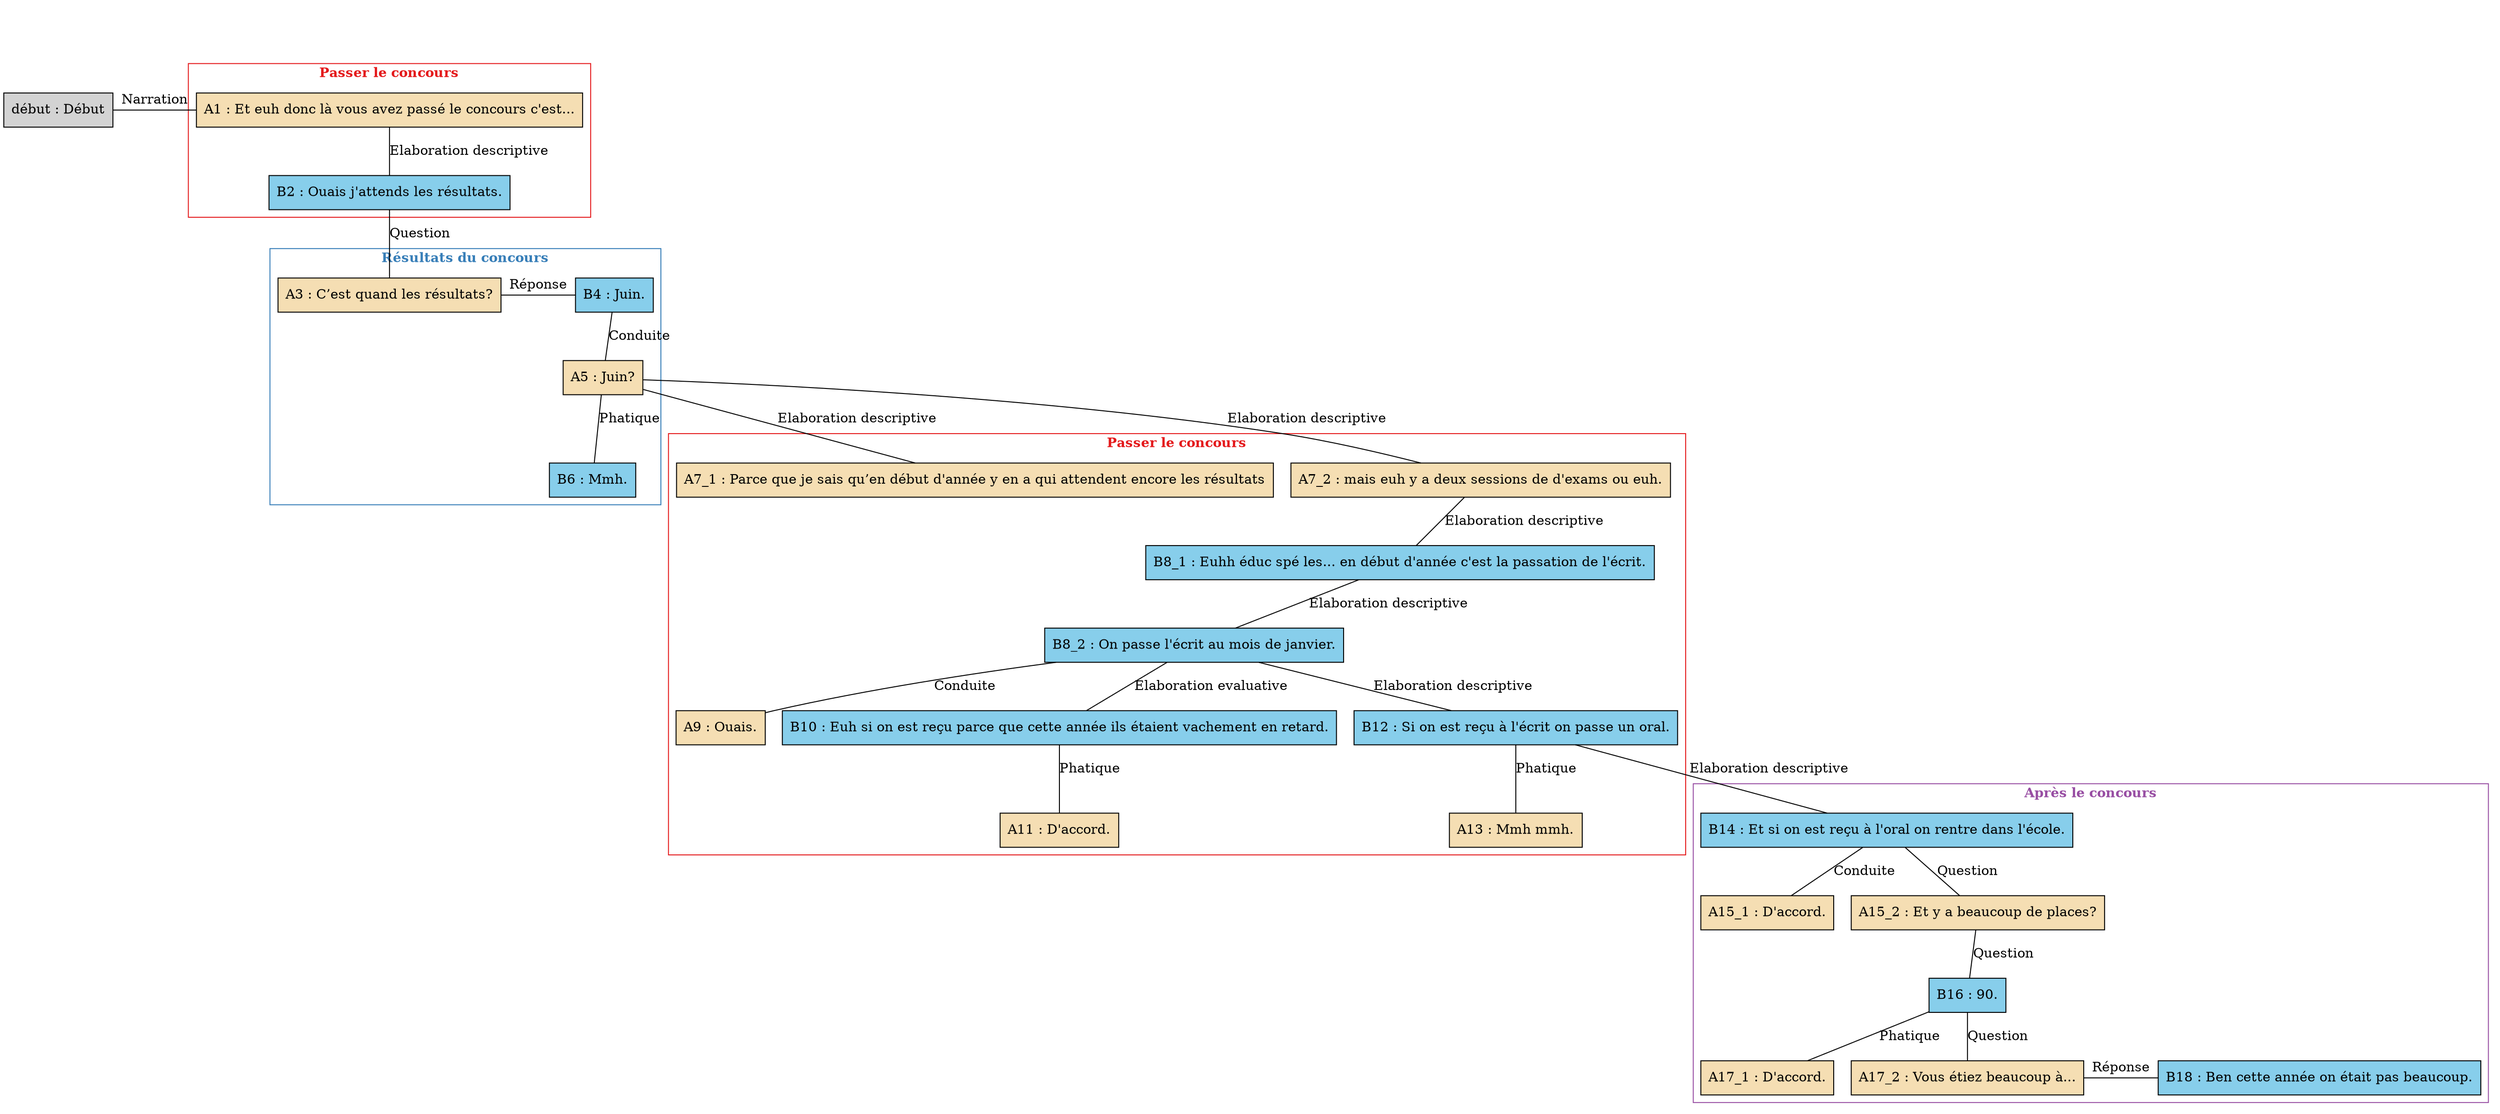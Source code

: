 digraph A03 {
	node [shape=box style=filled]
	newrank=true
	zero [style=invis]
	"début" [label="début : Début"]
	A1 [label="A1 : Et euh donc là vous avez passé le concours c'est..." fillcolor=wheat]
	B2 [label="B2 : Ouais j'attends les résultats." fillcolor=skyblue]
	A3 [label="A3 : C’est quand les résultats?" fillcolor=wheat]
	B4 [label="B4 : Juin." fillcolor=skyblue]
	A5 [label="A5 : Juin?" fillcolor=wheat]
	B6 [label="B6 : Mmh." fillcolor=skyblue]
	A7_1 [label="A7_1 : Parce que je sais qu’en début d'année y en a qui attendent encore les résultats" fillcolor=wheat]
	A7_2 [label="A7_2 : mais euh y a deux sessions de d'exams ou euh." fillcolor=wheat]
	B8_1 [label="B8_1 : Euhh éduc spé les... en début d'année c'est la passation de l'écrit." fillcolor=skyblue]
	B8_2 [label="B8_2 : On passe l'écrit au mois de janvier." fillcolor=skyblue]
	A9 [label="A9 : Ouais." fillcolor=wheat]
	B10 [label="B10 : Euh si on est reçu parce que cette année ils étaient vachement en retard." fillcolor=skyblue]
	A11 [label="A11 : D'accord." fillcolor=wheat]
	B12 [label="B12 : Si on est reçu à l'écrit on passe un oral." fillcolor=skyblue]
	A13 [label="A13 : Mmh mmh." fillcolor=wheat]
	B14 [label="B14 : Et si on est reçu à l'oral on rentre dans l'école." fillcolor=skyblue]
	A15_1 [label="A15_1 : D'accord." fillcolor=wheat]
	A15_2 [label="A15_2 : Et y a beaucoup de places?" fillcolor=wheat]
	B16 [label="B16 : 90." fillcolor=skyblue]
	A17_1 [label="A17_1 : D'accord." fillcolor=wheat]
	A17_2 [label="A17_2 : Vous étiez beaucoup à..." fillcolor=wheat]
	B18 [label="B18 : Ben cette année on était pas beaucoup." fillcolor=skyblue]
	zero -> "début" [label="" style=invis]
	zero -> A1 [style=invis weight=1]
	"début" -> A1 [label=Narration constraint=false dir=none]
	A1 -> B2 [label="Elaboration descriptive" dir=none weight=2]
	B2 -> A3 [label=Question dir=none weight=2]
	B2 -> B4 [style=invis weight=1]
	A3 -> B4 [label="Réponse" constraint=false dir=none]
	B4 -> A5 [label=Conduite dir=none weight=2]
	A5 -> B6 [label=Phatique dir=none weight=2]
	A5 -> A7_1 [label="Elaboration descriptive" dir=none weight=2]
	A5 -> A7_2 [label="Elaboration descriptive" dir=none weight=2]
	A7_2 -> B8_1 [label="Elaboration descriptive" dir=none weight=2]
	B8_1 -> B8_2 [label="Elaboration descriptive" dir=none weight=2]
	B8_2 -> A9 [label=Conduite dir=none weight=2]
	B8_2 -> B10 [label="Elaboration evaluative" dir=none weight=2]
	B10 -> A11 [label=Phatique dir=none weight=2]
	B8_2 -> B12 [label="Elaboration descriptive" dir=none weight=2]
	B12 -> A13 [label=Phatique dir=none weight=2]
	B12 -> B14 [label="Elaboration descriptive" dir=none weight=2]
	B14 -> A15_1 [label=Conduite dir=none weight=2]
	B14 -> A15_2 [label=Question dir=none weight=2]
	A15_2 -> B16 [label=Question dir=none weight=2]
	B16 -> A17_1 [label=Phatique dir=none weight=2]
	B16 -> A17_2 [label=Question dir=none weight=2]
	B16 -> B18 [style=invis weight=1]
	A17_2 -> B18 [label="Réponse" constraint=false dir=none]
	subgraph cluster_1 {
		label=<<B>Passer le concours</B>>
		colorscheme=set19
		color=1
		fontcolor=1
		A1
		B2
	}
	subgraph cluster_2 {
		label=<<B>Résultats du concours</B>>
		colorscheme=set19
		color=2
		fontcolor=2
		A3
		B4
		A5
		B6
	}
	subgraph cluster_3 {
		label=<<B>Passer le concours</B>>
		colorscheme=set19
		color=1
		fontcolor=1
		A7_1
		A7_2
		B8_1
		B8_2
		A9
		B10
		A11
		B12
		A13
	}
	subgraph cluster_4 {
		label=<<B>Après le concours</B>>
		colorscheme=set19
		color=4
		fontcolor=4
		B14
		A15_1
		A15_2
		B16
		A17_1
		A17_2
		B18
	}
}
